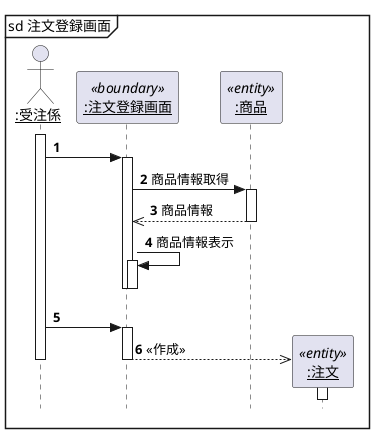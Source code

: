 @startuml  
hide footbox 
autonumber
skinparam style strictuml
Actor "<u>:受注係</u>" as clerk
participant "<u>:注文登録画面</u>" as register <<boundary>>
participant "<u>:商品</u>" as merchandise <<entity>>


mainframe sd 注文登録画面
activate clerk
    clerk -> register : 
    activate register
        register -> merchandise : 商品情報取得

        activate merchandise
            merchandise -->> register : 商品情報
        deactivate merchandise

        register -> register : 商品情報表示
        
        activate register
        deactivate register
        
    deactivate register

    clerk -> register : 
    activate register
        create "<u>:注文</u>" as order <<entity>>
        register -->> order : <<作成>>
        activate order

        deactivate order
    deactivate register
deactivate clerk

@enduml